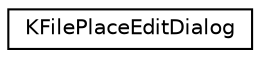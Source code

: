 digraph "Graphical Class Hierarchy"
{
  edge [fontname="Helvetica",fontsize="10",labelfontname="Helvetica",labelfontsize="10"];
  node [fontname="Helvetica",fontsize="10",shape=record];
  rankdir="LR";
  Node0 [label="KFilePlaceEditDialog",height=0.2,width=0.4,color="black", fillcolor="white", style="filled",URL="$classKFilePlaceEditDialog.html",tooltip="A dialog that allows editing entries of a KUrlBar ( KUrlBarItem). "];
}

